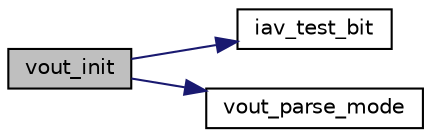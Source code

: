 digraph "vout_init"
{
 // INTERACTIVE_SVG=YES
 // LATEX_PDF_SIZE
  bgcolor="transparent";
  edge [fontname="Helvetica",fontsize="10",labelfontname="Helvetica",labelfontsize="10"];
  node [fontname="Helvetica",fontsize="10",shape=record];
  rankdir="LR";
  Node1 [label="vout_init",height=0.2,width=0.4,color="black", fillcolor="grey75", style="filled", fontcolor="black",tooltip=" "];
  Node1 -> Node2 [color="midnightblue",fontsize="10",style="solid",fontname="Helvetica"];
  Node2 [label="iav_test_bit",height=0.2,width=0.4,color="black",URL="/root/CooperSDK1.6_Provided/cooper_linux_sdk_1.6_20240129/cooper_linux_sdk_1.6/ambarella/out/doc_out/cv3_doc/doc/driver/driver.tag$df/dc0/group__IAV#ga976957c8485b20514ce8c020be30e011",tooltip=" "];
  Node1 -> Node3 [color="midnightblue",fontsize="10",style="solid",fontname="Helvetica"];
  Node3 [label="vout_parse_mode",height=0.2,width=0.4,color="black",URL="$d4/de8/vout__init_8c.html#a1cc2b131185097cd5bc7a2e96ed43b70",tooltip=" "];
}
